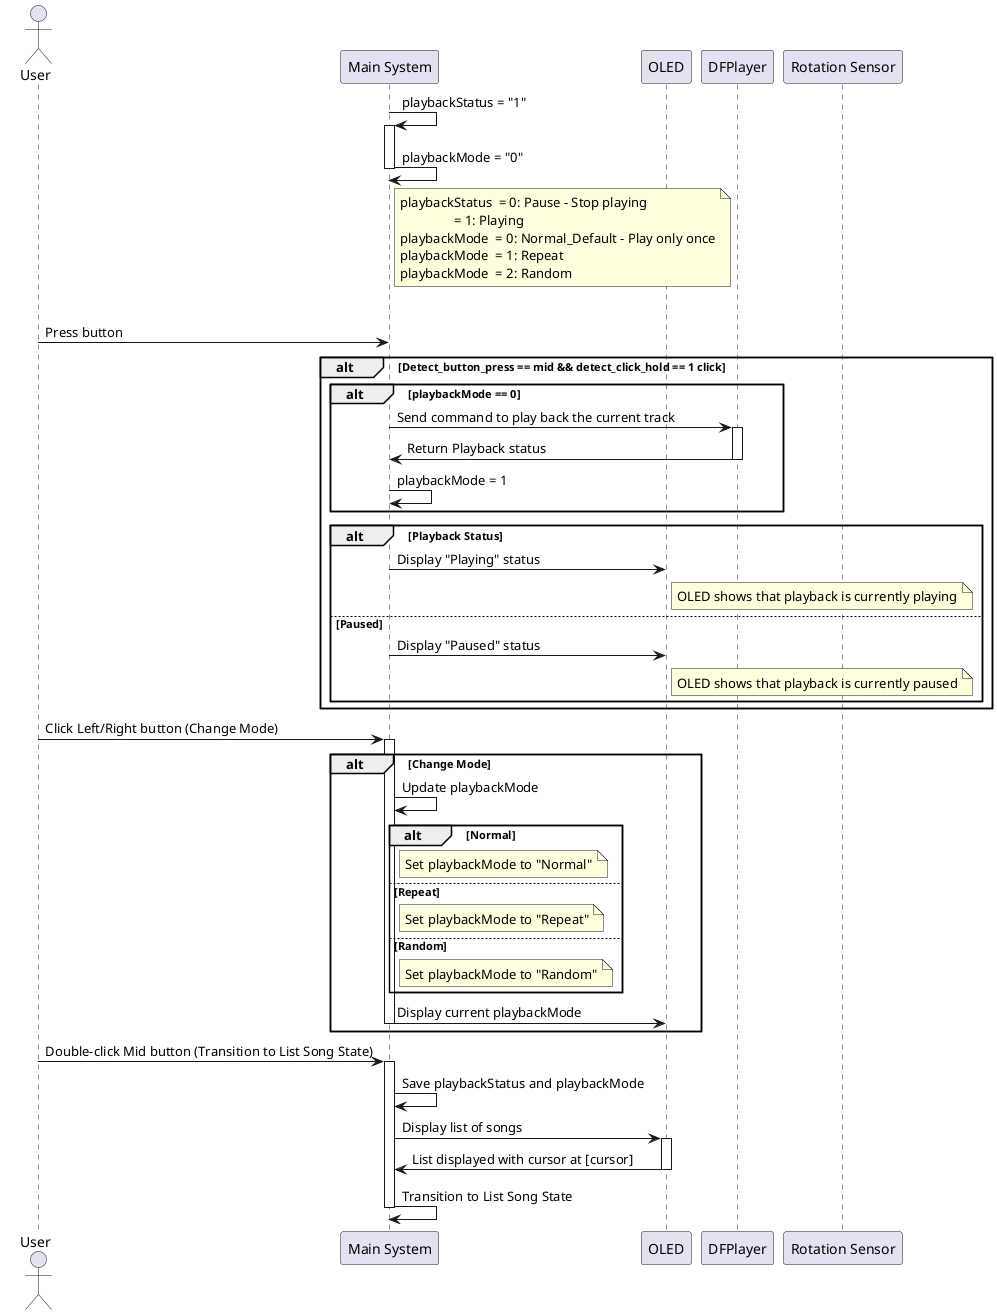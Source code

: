 @startuml system_playing
actor User
participant "Main System" as System_main
participant OLED
participant DFPlayer
participant Rotation_sensor as "Rotation Sensor"


System_main -> System_main: playbackStatus = "1"
activate System_main
System_main -> System_main: playbackMode = "0"
deactivate System_main
note right of System_main
  playbackStatus  = 0: Pause - Stop playing
                  = 1: Playing
  playbackMode  = 0: Normal_Default - Play only once
  playbackMode  = 1: Repeat
  playbackMode  = 2: Random
end note


loop system_playing_song_screen

User -> System_main: Press button
alt Detect_button_press == mid && detect_click_hold == 1 click
  alt playbackMode == 0
    System_main -> DFPlayer: Send command to play back the current track
    activate DFPlayer
    DFPlayer -> System_main: Return Playback status
    deactivate DFPlayer
    System_main -> System_main: playbackMode = 1
  end
    alt Playback Status
        System_main -> OLED: Display "Playing" status
        note right of OLED
            OLED shows that playback is currently playing
        end note
    else Paused
        System_main -> OLED: Display "Paused" status
        note right of OLED
            OLED shows that playback is currently paused
        end note
    end
end

User -> System_main: Click Left/Right button (Change Mode)
activate System_main

alt Change Mode
    System_main -> System_main: Update playbackMode
    alt Normal
        note right of System_main
            Set playbackMode to "Normal"
        end note
    else Repeat
        note right of System_main
            Set playbackMode to "Repeat"
        end note
    else Random
        note right of System_main
            Set playbackMode to "Random"
        end note
    end
    System_main -> OLED: Display current playbackMode
    deactivate System_main
end

User -> System_main: Double-click Mid button (Transition to List Song State)
activate System_main

System_main -> System_main: Save playbackStatus and playbackMode
System_main -> OLED: Display list of songs
activate OLED
OLED -> System_main: List displayed with cursor at [cursor]
deactivate OLED

System_main -> System_main: Transition to List Song State
deactivate System_main
@enduml
